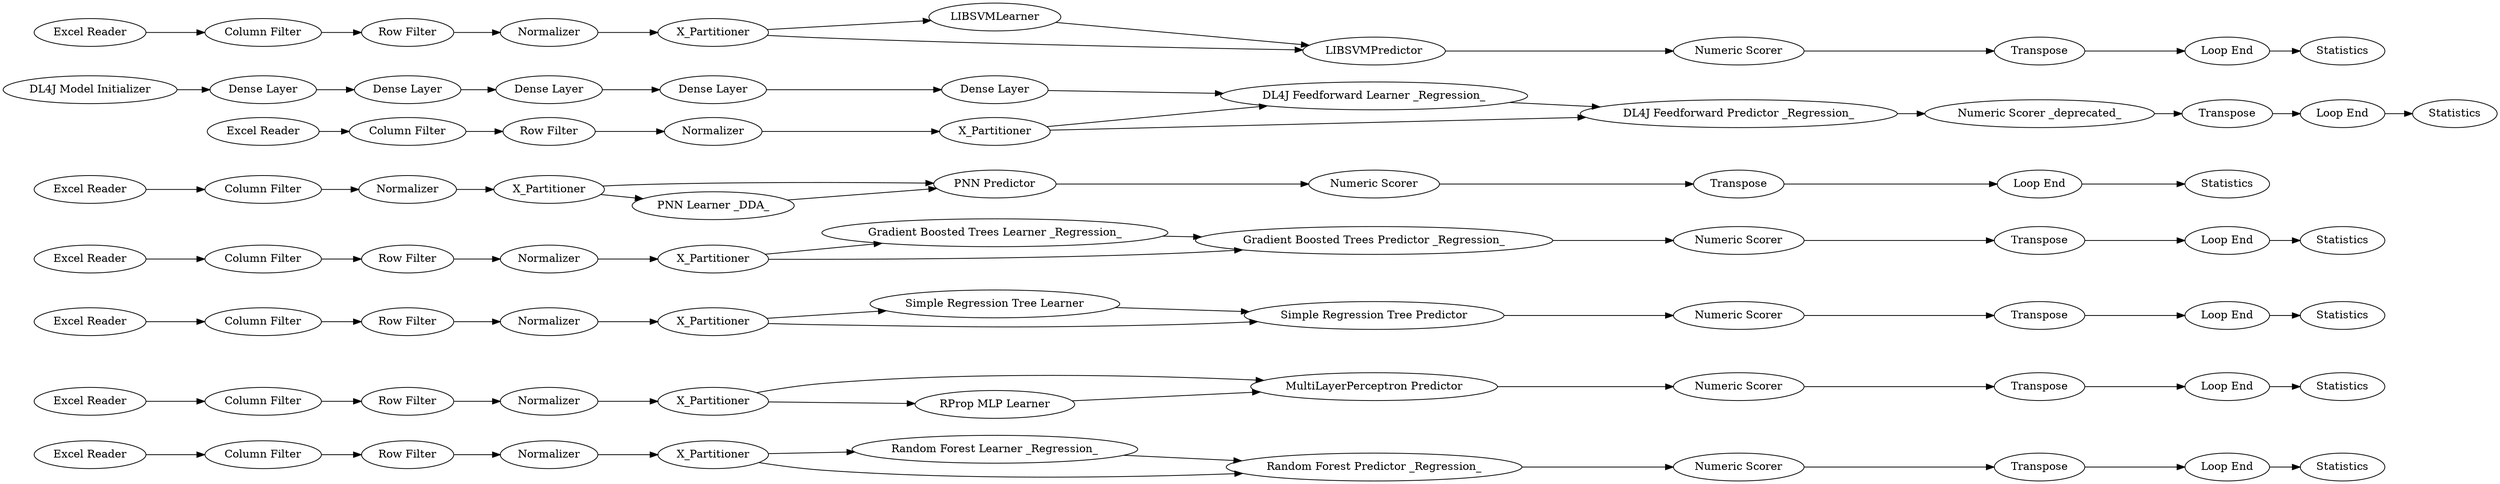 digraph {
	1 [label="Excel Reader"]
	2 [label="Column Filter"]
	3 [label=Normalizer]
	4 [label=X_Partitioner]
	5 [label="MultiLayerPerceptron Predictor"]
	6 [label="RProp MLP Learner"]
	7 [label="Random Forest Learner _Regression_"]
	8 [label="Random Forest Predictor _Regression_"]
	10 [label="Simple Regression Tree Learner"]
	11 [label="Simple Regression Tree Predictor"]
	12 [label="Numeric Scorer"]
	14 [label="Gradient Boosted Trees Learner _Regression_"]
	15 [label="Gradient Boosted Trees Predictor _Regression_"]
	25 [label="Numeric Scorer"]
	26 [label="Numeric Scorer"]
	27 [label="DL4J Model Initializer"]
	28 [label=X_Partitioner]
	29 [label=X_Partitioner]
	30 [label="PNN Predictor"]
	52 [label="DL4J Feedforward Predictor _Regression_"]
	55 [label="Numeric Scorer _deprecated_"]
	57 [label=Normalizer]
	58 [label=X_Partitioner]
	59 [label=Transpose]
	72 [label="Loop End"]
	73 [label=Statistics]
	74 [label=Transpose]
	75 [label=Statistics]
	76 [label="DL4J Feedforward Learner _Regression_"]
	80 [label=Statistics]
	82 [label="Column Filter"]
	106 [label="Row Filter"]
	107 [label=Normalizer]
	108 [label=Transpose]
	109 [label=Statistics]
	110 [label="Row Filter"]
	111 [label="Column Filter"]
	112 [label="Loop End"]
	113 [label="Excel Reader"]
	114 [label=Normalizer]
	115 [label="Numeric Scorer"]
	116 [label=Transpose]
	117 [label=X_Partitioner]
	118 [label=Statistics]
	119 [label="Column Filter"]
	120 [label="Row Filter"]
	121 [label="Loop End"]
	122 [label="Excel Reader"]
	123 [label=Normalizer]
	124 [label=Transpose]
	125 [label="Loop End"]
	126 [label="Excel Reader"]
	127 [label="Numeric Scorer"]
	128 [label=Normalizer]
	129 [label=X_Partitioner]
	130 [label="PNN Learner _DDA_"]
	131 [label="Loop End"]
	132 [label="Excel Reader"]
	133 [label="Column Filter"]
	134 [label="Column Filter"]
	135 [label=Statistics]
	136 [label="Numeric Scorer"]
	137 [label="Row Filter"]
	138 [label="Excel Reader"]
	139 [label=LIBSVMLearner]
	140 [label=LIBSVMPredictor]
	141 [label=Normalizer]
	142 [label=X_Partitioner]
	143 [label="Loop End"]
	146 [label=Transpose]
	147 [label="Dense Layer"]
	148 [label="Excel Reader"]
	149 [label="Loop End"]
	150 [label=Transpose]
	151 [label="Dense Layer"]
	152 [label="Dense Layer"]
	153 [label=Statistics]
	154 [label="Row Filter"]
	155 [label="Row Filter"]
	156 [label="Column Filter"]
	157 [label="Dense Layer"]
	158 [label="Dense Layer"]
	1 -> 82
	2 -> 154
	3 -> 4
	4 -> 5
	4 -> 6
	5 -> 127
	6 -> 5
	7 -> 8
	8 -> 12
	10 -> 11
	11 -> 25
	12 -> 59
	14 -> 15
	15 -> 115
	25 -> 108
	26 -> 74
	27 -> 151
	28 -> 10
	28 -> 11
	29 -> 8
	29 -> 7
	30 -> 26
	52 -> 55
	55 -> 150
	57 -> 58
	58 -> 52
	58 -> 76
	59 -> 72
	72 -> 80
	74 -> 131
	76 -> 52
	82 -> 106
	106 -> 107
	107 -> 29
	108 -> 112
	110 -> 114
	111 -> 110
	112 -> 109
	113 -> 111
	114 -> 28
	115 -> 116
	116 -> 121
	117 -> 15
	117 -> 14
	119 -> 120
	120 -> 123
	121 -> 118
	122 -> 119
	123 -> 117
	124 -> 125
	125 -> 73
	126 -> 2
	127 -> 124
	128 -> 129
	129 -> 130
	129 -> 30
	130 -> 30
	131 -> 75
	132 -> 133
	133 -> 128
	134 -> 137
	136 -> 146
	137 -> 141
	138 -> 134
	139 -> 140
	140 -> 136
	141 -> 142
	142 -> 140
	142 -> 139
	143 -> 135
	146 -> 143
	147 -> 152
	148 -> 156
	149 -> 153
	150 -> 149
	151 -> 147
	152 -> 157
	154 -> 3
	155 -> 57
	156 -> 155
	157 -> 158
	158 -> 76
	rankdir=LR
}
